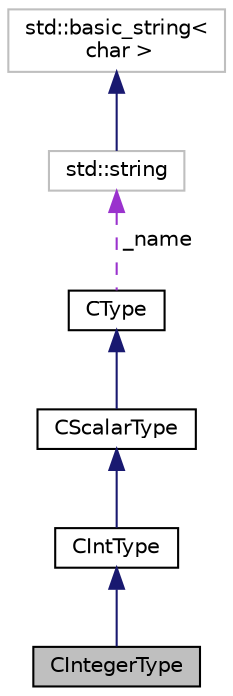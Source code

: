 digraph "CIntegerType"
{
  edge [fontname="Helvetica",fontsize="10",labelfontname="Helvetica",labelfontsize="10"];
  node [fontname="Helvetica",fontsize="10",shape=record];
  Node4 [label="CIntegerType",height=0.2,width=0.4,color="black", fillcolor="grey75", style="filled", fontcolor="black"];
  Node5 -> Node4 [dir="back",color="midnightblue",fontsize="10",style="solid",fontname="Helvetica"];
  Node5 [label="CIntType",height=0.2,width=0.4,color="black", fillcolor="white", style="filled",URL="$classCIntType.html",tooltip="abstract base type for integer types (integer, longint) "];
  Node6 -> Node5 [dir="back",color="midnightblue",fontsize="10",style="solid",fontname="Helvetica"];
  Node6 [label="CScalarType",height=0.2,width=0.4,color="black", fillcolor="white", style="filled",URL="$classCScalarType.html",tooltip="abstract base class for scalar types "];
  Node7 -> Node6 [dir="back",color="midnightblue",fontsize="10",style="solid",fontname="Helvetica"];
  Node7 [label="CType",height=0.2,width=0.4,color="black", fillcolor="white", style="filled",URL="$classCType.html",tooltip="SnuPL base type. "];
  Node8 -> Node7 [dir="back",color="darkorchid3",fontsize="10",style="dashed",label=" _name" ,fontname="Helvetica"];
  Node8 [label="std::string",height=0.2,width=0.4,color="grey75", fillcolor="white", style="filled",tooltip="STL class. "];
  Node9 -> Node8 [dir="back",color="midnightblue",fontsize="10",style="solid",fontname="Helvetica"];
  Node9 [label="std::basic_string\<\l char \>",height=0.2,width=0.4,color="grey75", fillcolor="white", style="filled",tooltip="STL class. "];
}
